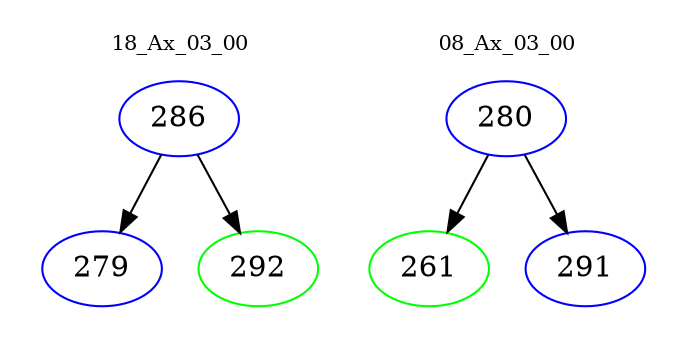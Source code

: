 digraph{
subgraph cluster_0 {
color = white
label = "18_Ax_03_00";
fontsize=10;
T0_286 [label="286", color="blue"]
T0_286 -> T0_279 [color="black"]
T0_279 [label="279", color="blue"]
T0_286 -> T0_292 [color="black"]
T0_292 [label="292", color="green"]
}
subgraph cluster_1 {
color = white
label = "08_Ax_03_00";
fontsize=10;
T1_280 [label="280", color="blue"]
T1_280 -> T1_261 [color="black"]
T1_261 [label="261", color="green"]
T1_280 -> T1_291 [color="black"]
T1_291 [label="291", color="blue"]
}
}
